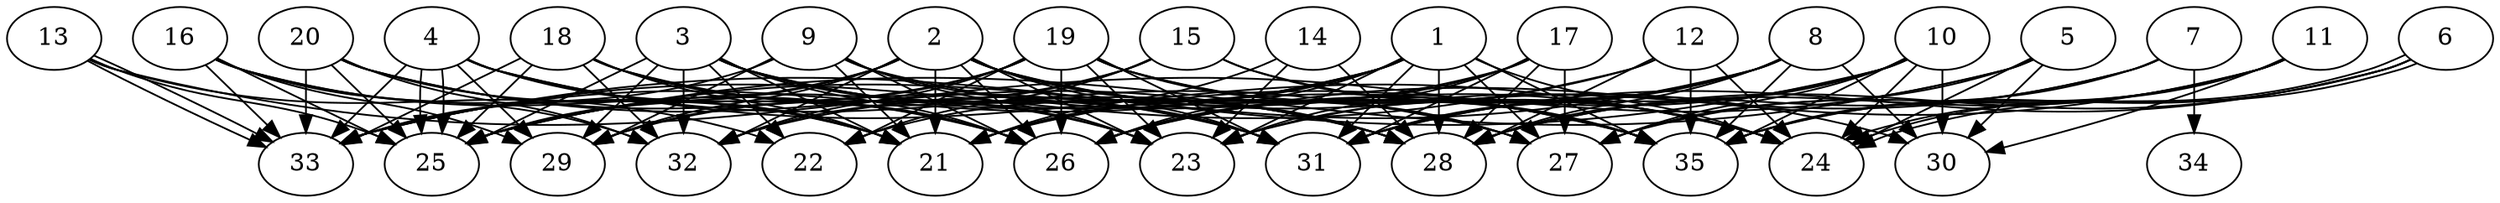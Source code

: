 // DAG automatically generated by daggen at Thu Oct  3 14:05:37 2019
// ./daggen --dot -n 35 --ccr 0.5 --fat 0.9 --regular 0.5 --density 0.7 --mindata 5242880 --maxdata 52428800 
digraph G {
  1 [size="78065664", alpha="0.01", expect_size="39032832"] 
  1 -> 21 [size ="39032832"]
  1 -> 22 [size ="39032832"]
  1 -> 23 [size ="39032832"]
  1 -> 24 [size ="39032832"]
  1 -> 25 [size ="39032832"]
  1 -> 26 [size ="39032832"]
  1 -> 27 [size ="39032832"]
  1 -> 28 [size ="39032832"]
  1 -> 31 [size ="39032832"]
  1 -> 33 [size ="39032832"]
  1 -> 35 [size ="39032832"]
  2 [size="34494464", alpha="0.09", expect_size="17247232"] 
  2 -> 21 [size ="17247232"]
  2 -> 23 [size ="17247232"]
  2 -> 25 [size ="17247232"]
  2 -> 26 [size ="17247232"]
  2 -> 27 [size ="17247232"]
  2 -> 28 [size ="17247232"]
  2 -> 29 [size ="17247232"]
  2 -> 30 [size ="17247232"]
  2 -> 31 [size ="17247232"]
  2 -> 32 [size ="17247232"]
  2 -> 33 [size ="17247232"]
  2 -> 35 [size ="17247232"]
  3 [size="63324160", alpha="0.18", expect_size="31662080"] 
  3 -> 21 [size ="31662080"]
  3 -> 22 [size ="31662080"]
  3 -> 23 [size ="31662080"]
  3 -> 25 [size ="31662080"]
  3 -> 26 [size ="31662080"]
  3 -> 28 [size ="31662080"]
  3 -> 29 [size ="31662080"]
  3 -> 31 [size ="31662080"]
  3 -> 32 [size ="31662080"]
  3 -> 35 [size ="31662080"]
  4 [size="19146752", alpha="0.18", expect_size="9573376"] 
  4 -> 21 [size ="9573376"]
  4 -> 24 [size ="9573376"]
  4 -> 25 [size ="9573376"]
  4 -> 25 [size ="9573376"]
  4 -> 26 [size ="9573376"]
  4 -> 27 [size ="9573376"]
  4 -> 29 [size ="9573376"]
  4 -> 33 [size ="9573376"]
  5 [size="65245184", alpha="0.06", expect_size="32622592"] 
  5 -> 21 [size ="32622592"]
  5 -> 24 [size ="32622592"]
  5 -> 25 [size ="32622592"]
  5 -> 27 [size ="32622592"]
  5 -> 30 [size ="32622592"]
  6 [size="31778816", alpha="0.04", expect_size="15889408"] 
  6 -> 24 [size ="15889408"]
  6 -> 24 [size ="15889408"]
  6 -> 28 [size ="15889408"]
  6 -> 31 [size ="15889408"]
  6 -> 35 [size ="15889408"]
  7 [size="32937984", alpha="0.19", expect_size="16468992"] 
  7 -> 23 [size ="16468992"]
  7 -> 31 [size ="16468992"]
  7 -> 34 [size ="16468992"]
  7 -> 35 [size ="16468992"]
  8 [size="89827328", alpha="0.02", expect_size="44913664"] 
  8 -> 23 [size ="44913664"]
  8 -> 25 [size ="44913664"]
  8 -> 26 [size ="44913664"]
  8 -> 28 [size ="44913664"]
  8 -> 30 [size ="44913664"]
  8 -> 31 [size ="44913664"]
  8 -> 35 [size ="44913664"]
  9 [size="29798400", alpha="0.19", expect_size="14899200"] 
  9 -> 21 [size ="14899200"]
  9 -> 23 [size ="14899200"]
  9 -> 24 [size ="14899200"]
  9 -> 26 [size ="14899200"]
  9 -> 29 [size ="14899200"]
  9 -> 31 [size ="14899200"]
  9 -> 33 [size ="14899200"]
  10 [size="102858752", alpha="0.06", expect_size="51429376"] 
  10 -> 24 [size ="51429376"]
  10 -> 26 [size ="51429376"]
  10 -> 27 [size ="51429376"]
  10 -> 28 [size ="51429376"]
  10 -> 30 [size ="51429376"]
  10 -> 31 [size ="51429376"]
  10 -> 33 [size ="51429376"]
  10 -> 35 [size ="51429376"]
  11 [size="23748608", alpha="0.03", expect_size="11874304"] 
  11 -> 24 [size ="11874304"]
  11 -> 26 [size ="11874304"]
  11 -> 27 [size ="11874304"]
  11 -> 28 [size ="11874304"]
  11 -> 30 [size ="11874304"]
  11 -> 35 [size ="11874304"]
  12 [size="29061120", alpha="0.00", expect_size="14530560"] 
  12 -> 21 [size ="14530560"]
  12 -> 24 [size ="14530560"]
  12 -> 28 [size ="14530560"]
  12 -> 33 [size ="14530560"]
  12 -> 35 [size ="14530560"]
  13 [size="72720384", alpha="0.17", expect_size="36360192"] 
  13 -> 22 [size ="36360192"]
  13 -> 25 [size ="36360192"]
  13 -> 33 [size ="36360192"]
  13 -> 33 [size ="36360192"]
  13 -> 35 [size ="36360192"]
  14 [size="64360448", alpha="0.16", expect_size="32180224"] 
  14 -> 21 [size ="32180224"]
  14 -> 23 [size ="32180224"]
  14 -> 28 [size ="32180224"]
  15 [size="54337536", alpha="0.03", expect_size="27168768"] 
  15 -> 22 [size ="27168768"]
  15 -> 24 [size ="27168768"]
  15 -> 29 [size ="27168768"]
  15 -> 32 [size ="27168768"]
  15 -> 35 [size ="27168768"]
  16 [size="81072128", alpha="0.07", expect_size="40536064"] 
  16 -> 21 [size ="40536064"]
  16 -> 25 [size ="40536064"]
  16 -> 26 [size ="40536064"]
  16 -> 29 [size ="40536064"]
  16 -> 32 [size ="40536064"]
  16 -> 33 [size ="40536064"]
  17 [size="97748992", alpha="0.03", expect_size="48874496"] 
  17 -> 23 [size ="48874496"]
  17 -> 26 [size ="48874496"]
  17 -> 27 [size ="48874496"]
  17 -> 28 [size ="48874496"]
  17 -> 31 [size ="48874496"]
  17 -> 32 [size ="48874496"]
  18 [size="92811264", alpha="0.01", expect_size="46405632"] 
  18 -> 21 [size ="46405632"]
  18 -> 23 [size ="46405632"]
  18 -> 25 [size ="46405632"]
  18 -> 26 [size ="46405632"]
  18 -> 28 [size ="46405632"]
  18 -> 32 [size ="46405632"]
  18 -> 33 [size ="46405632"]
  19 [size="101904384", alpha="0.19", expect_size="50952192"] 
  19 -> 22 [size ="50952192"]
  19 -> 23 [size ="50952192"]
  19 -> 24 [size ="50952192"]
  19 -> 25 [size ="50952192"]
  19 -> 26 [size ="50952192"]
  19 -> 27 [size ="50952192"]
  19 -> 29 [size ="50952192"]
  19 -> 31 [size ="50952192"]
  19 -> 32 [size ="50952192"]
  19 -> 35 [size ="50952192"]
  20 [size="97685504", alpha="0.17", expect_size="48842752"] 
  20 -> 21 [size ="48842752"]
  20 -> 25 [size ="48842752"]
  20 -> 28 [size ="48842752"]
  20 -> 31 [size ="48842752"]
  20 -> 32 [size ="48842752"]
  20 -> 33 [size ="48842752"]
  21 [size="32194560", alpha="0.09", expect_size="16097280"] 
  22 [size="47534080", alpha="0.06", expect_size="23767040"] 
  23 [size="49809408", alpha="0.14", expect_size="24904704"] 
  24 [size="37584896", alpha="0.05", expect_size="18792448"] 
  25 [size="18644992", alpha="0.06", expect_size="9322496"] 
  26 [size="35067904", alpha="0.13", expect_size="17533952"] 
  27 [size="68843520", alpha="0.04", expect_size="34421760"] 
  28 [size="80715776", alpha="0.12", expect_size="40357888"] 
  29 [size="83720192", alpha="0.04", expect_size="41860096"] 
  30 [size="77787136", alpha="0.16", expect_size="38893568"] 
  31 [size="61558784", alpha="0.10", expect_size="30779392"] 
  32 [size="102610944", alpha="0.08", expect_size="51305472"] 
  33 [size="36214784", alpha="0.20", expect_size="18107392"] 
  34 [size="103948288", alpha="0.03", expect_size="51974144"] 
  35 [size="31363072", alpha="0.15", expect_size="15681536"] 
}
